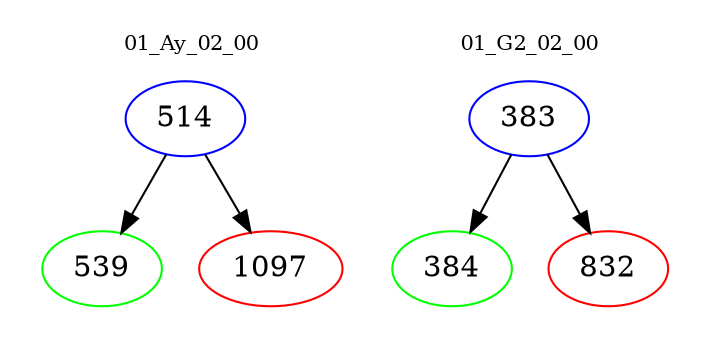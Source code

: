 digraph{
subgraph cluster_0 {
color = white
label = "01_Ay_02_00";
fontsize=10;
T0_514 [label="514", color="blue"]
T0_514 -> T0_539 [color="black"]
T0_539 [label="539", color="green"]
T0_514 -> T0_1097 [color="black"]
T0_1097 [label="1097", color="red"]
}
subgraph cluster_1 {
color = white
label = "01_G2_02_00";
fontsize=10;
T1_383 [label="383", color="blue"]
T1_383 -> T1_384 [color="black"]
T1_384 [label="384", color="green"]
T1_383 -> T1_832 [color="black"]
T1_832 [label="832", color="red"]
}
}
